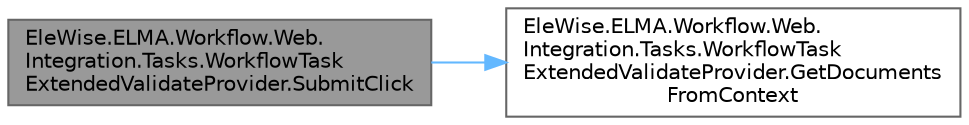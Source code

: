digraph "EleWise.ELMA.Workflow.Web.Integration.Tasks.WorkflowTaskExtendedValidateProvider.SubmitClick"
{
 // LATEX_PDF_SIZE
  bgcolor="transparent";
  edge [fontname=Helvetica,fontsize=10,labelfontname=Helvetica,labelfontsize=10];
  node [fontname=Helvetica,fontsize=10,shape=box,height=0.2,width=0.4];
  rankdir="LR";
  Node1 [id="Node000001",label="EleWise.ELMA.Workflow.Web.\lIntegration.Tasks.WorkflowTask\lExtendedValidateProvider.SubmitClick",height=0.2,width=0.4,color="gray40", fillcolor="grey60", style="filled", fontcolor="black",tooltip="Скрипт, кторый будет выполнен до submit формы"];
  Node1 -> Node2 [id="edge1_Node000001_Node000002",color="steelblue1",style="solid",tooltip=" "];
  Node2 [id="Node000002",label="EleWise.ELMA.Workflow.Web.\lIntegration.Tasks.WorkflowTask\lExtendedValidateProvider.GetDocuments\lFromContext",height=0.2,width=0.4,color="grey40", fillcolor="white", style="filled",URL="$class_ele_wise_1_1_e_l_m_a_1_1_workflow_1_1_web_1_1_integration_1_1_tasks_1_1_workflow_task_extended_validate_provider.html#a8258670443ef81328fe1b93507fcb30e",tooltip=" "];
}
